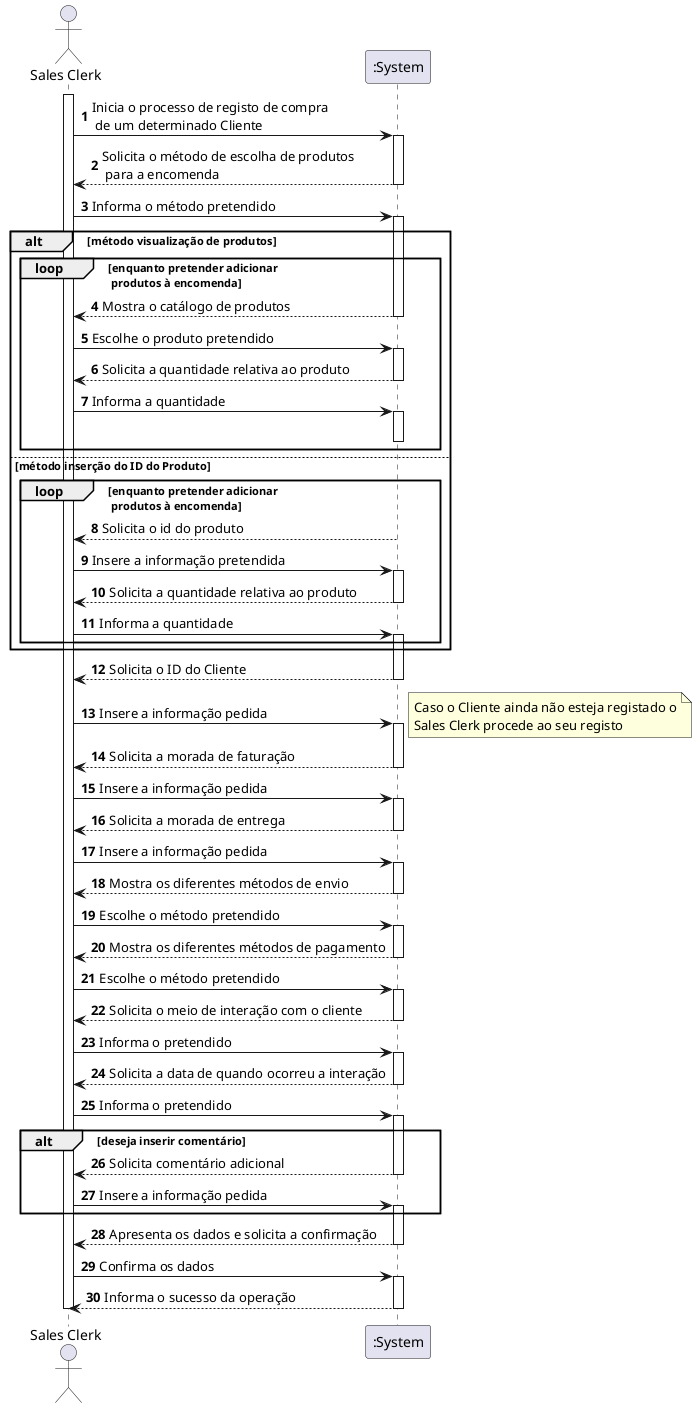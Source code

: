 @startuml

autonumber
actor "Sales Clerk" as SC

activate SC
SC -> ":System" : Inicia o processo de registo de compra \n de um determinado Cliente
activate ":System"
":System" --> SC : Solicita o método de escolha de produtos\n para a encomenda
deactivate ":System"
SC -> ":System" : Informa o método pretendido
activate ":System"
alt método visualização de produtos
loop enquanto pretender adicionar \n produtos à encomenda
":System" --> SC : Mostra o catálogo de produtos
deactivate ":System"
SC -> ":System" : Escolhe o produto pretendido
activate ":System"
":System" --> SC : Solicita a quantidade relativa ao produto
deactivate ":System"
SC -> ":System" : Informa a quantidade
activate ":System"
deactivate ":System"
end
else método inserção do ID do Produto
loop enquanto pretender adicionar \n produtos à encomenda
":System" --> SC : Solicita o id do produto
/' activate ":System"
deactivate ":System" '/
SC -> ":System" : Insere a informação pretendida
activate ":System"
":System" --> SC : Solicita a quantidade relativa ao produto
deactivate ":System"
SC -> ":System" : Informa a quantidade
activate ":System"
end
end
":System" --> SC : Solicita o ID do Cliente
deactivate ":System"
SC -> ":System" : Insere a informação pedida
activate ":System"
note right
  Caso o Cliente ainda não esteja registado o
  Sales Clerk procede ao seu registo
end note
":System" --> SC : Solicita a morada de faturação
deactivate ":System"
SC -> ":System" : Insere a informação pedida
activate ":System"
":System" --> SC : Solicita a morada de entrega
deactivate ":System"
SC -> ":System" : Insere a informação pedida
activate ":System"
":System" --> SC : Mostra os diferentes métodos de envio
deactivate ":System"
SC -> ":System" : Escolhe o método pretendido
activate ":System"
":System" --> SC : Mostra os diferentes métodos de pagamento
deactivate ":System"
SC -> ":System" : Escolhe o método pretendido
activate ":System"
":System" --> SC : Solicita o meio de interação com o cliente
deactivate ":System"
SC -> ":System" : Informa o pretendido
activate ":System"
":System" --> SC : Solicita a data de quando ocorreu a interação
deactivate ":System"
SC -> ":System" : Informa o pretendido
activate ":System"
alt deseja inserir comentário
":System" --> SC : Solicita comentário adicional
deactivate ":System"
SC -> ":System" : Insere a informação pedida
activate ":System"
end
":System" --> SC : Apresenta os dados e solicita a confirmação
deactivate ":System"
SC -> ":System" : Confirma os dados
activate ":System"
":System" --> SC : Informa o sucesso da operação
deactivate ":System"
deactivate SC



@enduml
